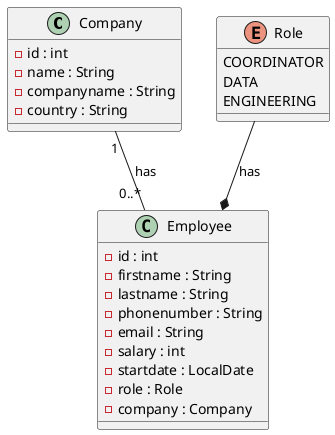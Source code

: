 @startuml

class Company {

-id : int
-name : String
-companyname : String
-country : String

}

class Employee {
- id : int
- firstname : String
- lastname : String
- phonenumber : String
- email : String
- salary : int
- startdate : LocalDate
- role : Role
- company : Company
}

enum Role {
COORDINATOR
DATA
ENGINEERING
}

Company "1" -- "0..*" Employee : has
Role --* Employee : has

@enduml